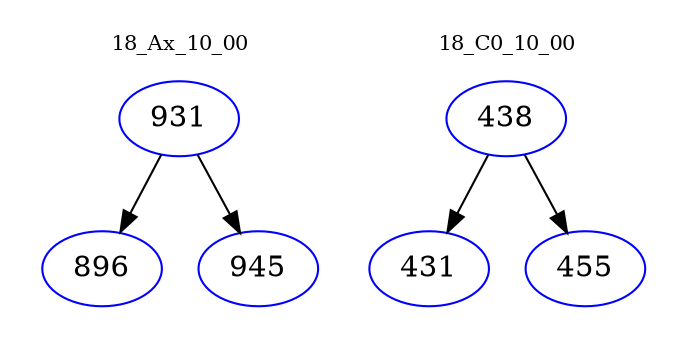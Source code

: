 digraph{
subgraph cluster_0 {
color = white
label = "18_Ax_10_00";
fontsize=10;
T0_931 [label="931", color="blue"]
T0_931 -> T0_896 [color="black"]
T0_896 [label="896", color="blue"]
T0_931 -> T0_945 [color="black"]
T0_945 [label="945", color="blue"]
}
subgraph cluster_1 {
color = white
label = "18_C0_10_00";
fontsize=10;
T1_438 [label="438", color="blue"]
T1_438 -> T1_431 [color="black"]
T1_431 [label="431", color="blue"]
T1_438 -> T1_455 [color="black"]
T1_455 [label="455", color="blue"]
}
}
